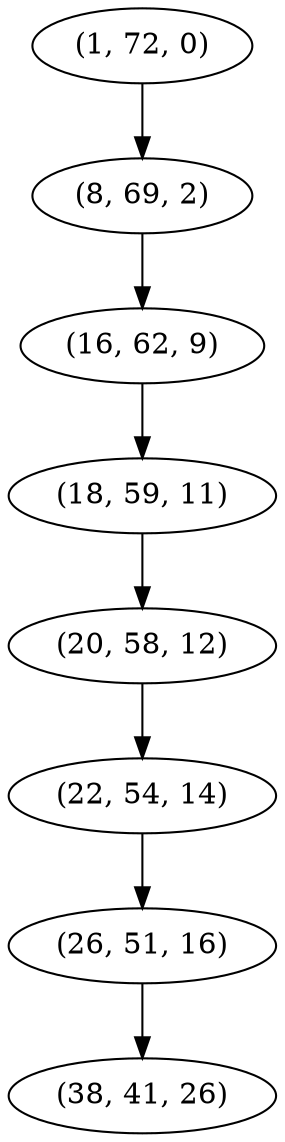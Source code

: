 digraph tree {
    "(1, 72, 0)";
    "(8, 69, 2)";
    "(16, 62, 9)";
    "(18, 59, 11)";
    "(20, 58, 12)";
    "(22, 54, 14)";
    "(26, 51, 16)";
    "(38, 41, 26)";
    "(1, 72, 0)" -> "(8, 69, 2)";
    "(8, 69, 2)" -> "(16, 62, 9)";
    "(16, 62, 9)" -> "(18, 59, 11)";
    "(18, 59, 11)" -> "(20, 58, 12)";
    "(20, 58, 12)" -> "(22, 54, 14)";
    "(22, 54, 14)" -> "(26, 51, 16)";
    "(26, 51, 16)" -> "(38, 41, 26)";
}

